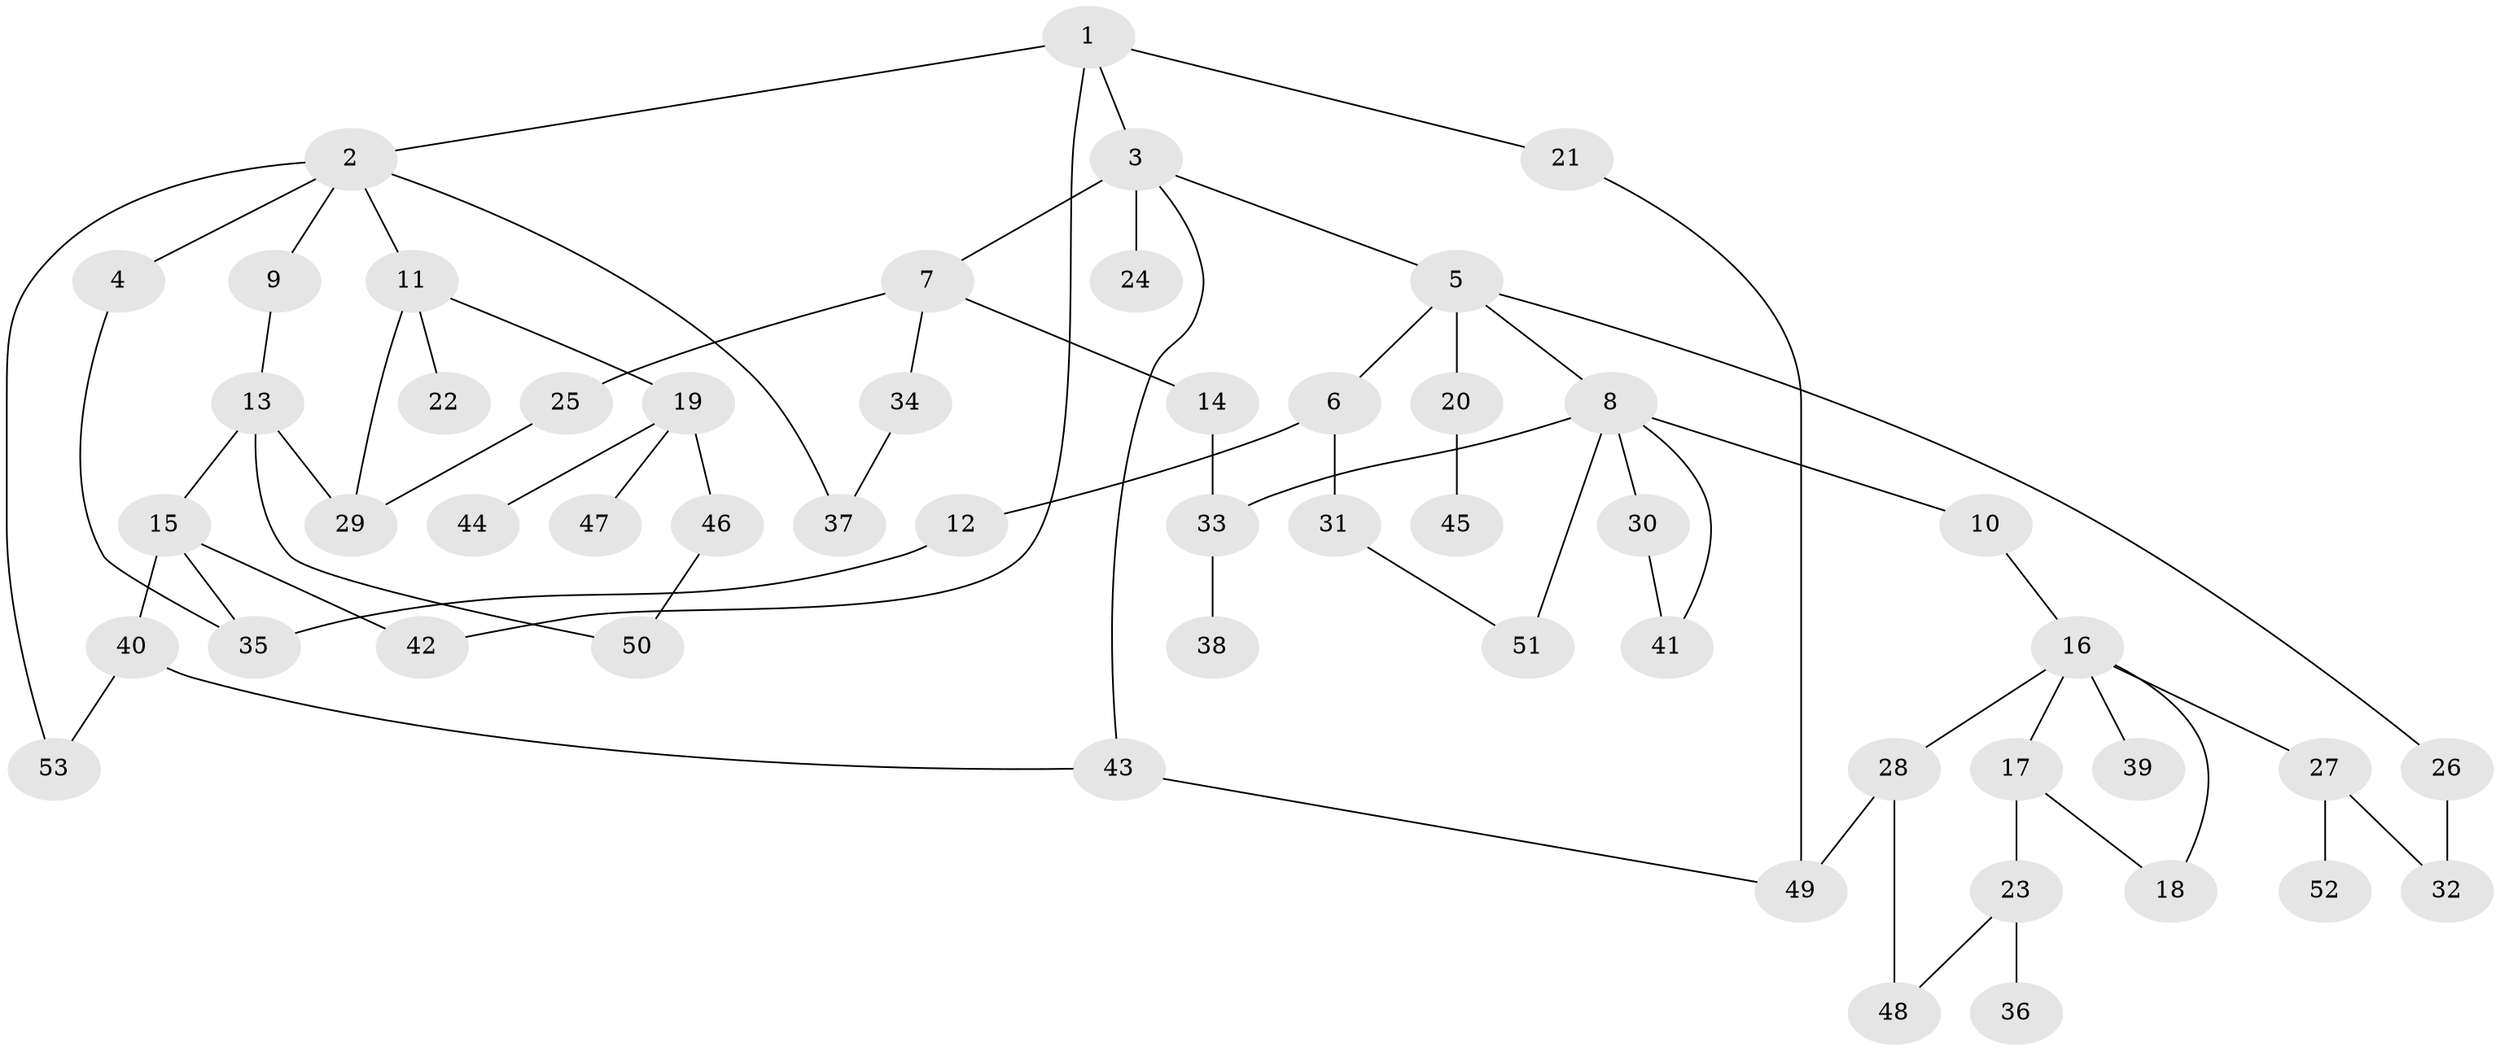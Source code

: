 // Generated by graph-tools (version 1.1) at 2025/10/02/27/25 16:10:52]
// undirected, 53 vertices, 69 edges
graph export_dot {
graph [start="1"]
  node [color=gray90,style=filled];
  1;
  2;
  3;
  4;
  5;
  6;
  7;
  8;
  9;
  10;
  11;
  12;
  13;
  14;
  15;
  16;
  17;
  18;
  19;
  20;
  21;
  22;
  23;
  24;
  25;
  26;
  27;
  28;
  29;
  30;
  31;
  32;
  33;
  34;
  35;
  36;
  37;
  38;
  39;
  40;
  41;
  42;
  43;
  44;
  45;
  46;
  47;
  48;
  49;
  50;
  51;
  52;
  53;
  1 -- 2;
  1 -- 3;
  1 -- 21;
  1 -- 42;
  2 -- 4;
  2 -- 9;
  2 -- 11;
  2 -- 37;
  2 -- 53;
  3 -- 5;
  3 -- 7;
  3 -- 24;
  3 -- 43;
  4 -- 35;
  5 -- 6;
  5 -- 8;
  5 -- 20;
  5 -- 26;
  6 -- 12;
  6 -- 31;
  7 -- 14;
  7 -- 25;
  7 -- 34;
  8 -- 10;
  8 -- 30;
  8 -- 33;
  8 -- 51;
  8 -- 41;
  9 -- 13;
  10 -- 16;
  11 -- 19;
  11 -- 22;
  11 -- 29;
  12 -- 35;
  13 -- 15;
  13 -- 50;
  13 -- 29;
  14 -- 33;
  15 -- 40;
  15 -- 42;
  15 -- 35;
  16 -- 17;
  16 -- 18;
  16 -- 27;
  16 -- 28;
  16 -- 39;
  17 -- 23;
  17 -- 18;
  19 -- 44;
  19 -- 46;
  19 -- 47;
  20 -- 45;
  21 -- 49;
  23 -- 36;
  23 -- 48;
  25 -- 29;
  26 -- 32;
  27 -- 52;
  27 -- 32;
  28 -- 49;
  28 -- 48;
  30 -- 41;
  31 -- 51;
  33 -- 38;
  34 -- 37;
  40 -- 43;
  40 -- 53;
  43 -- 49;
  46 -- 50;
}
